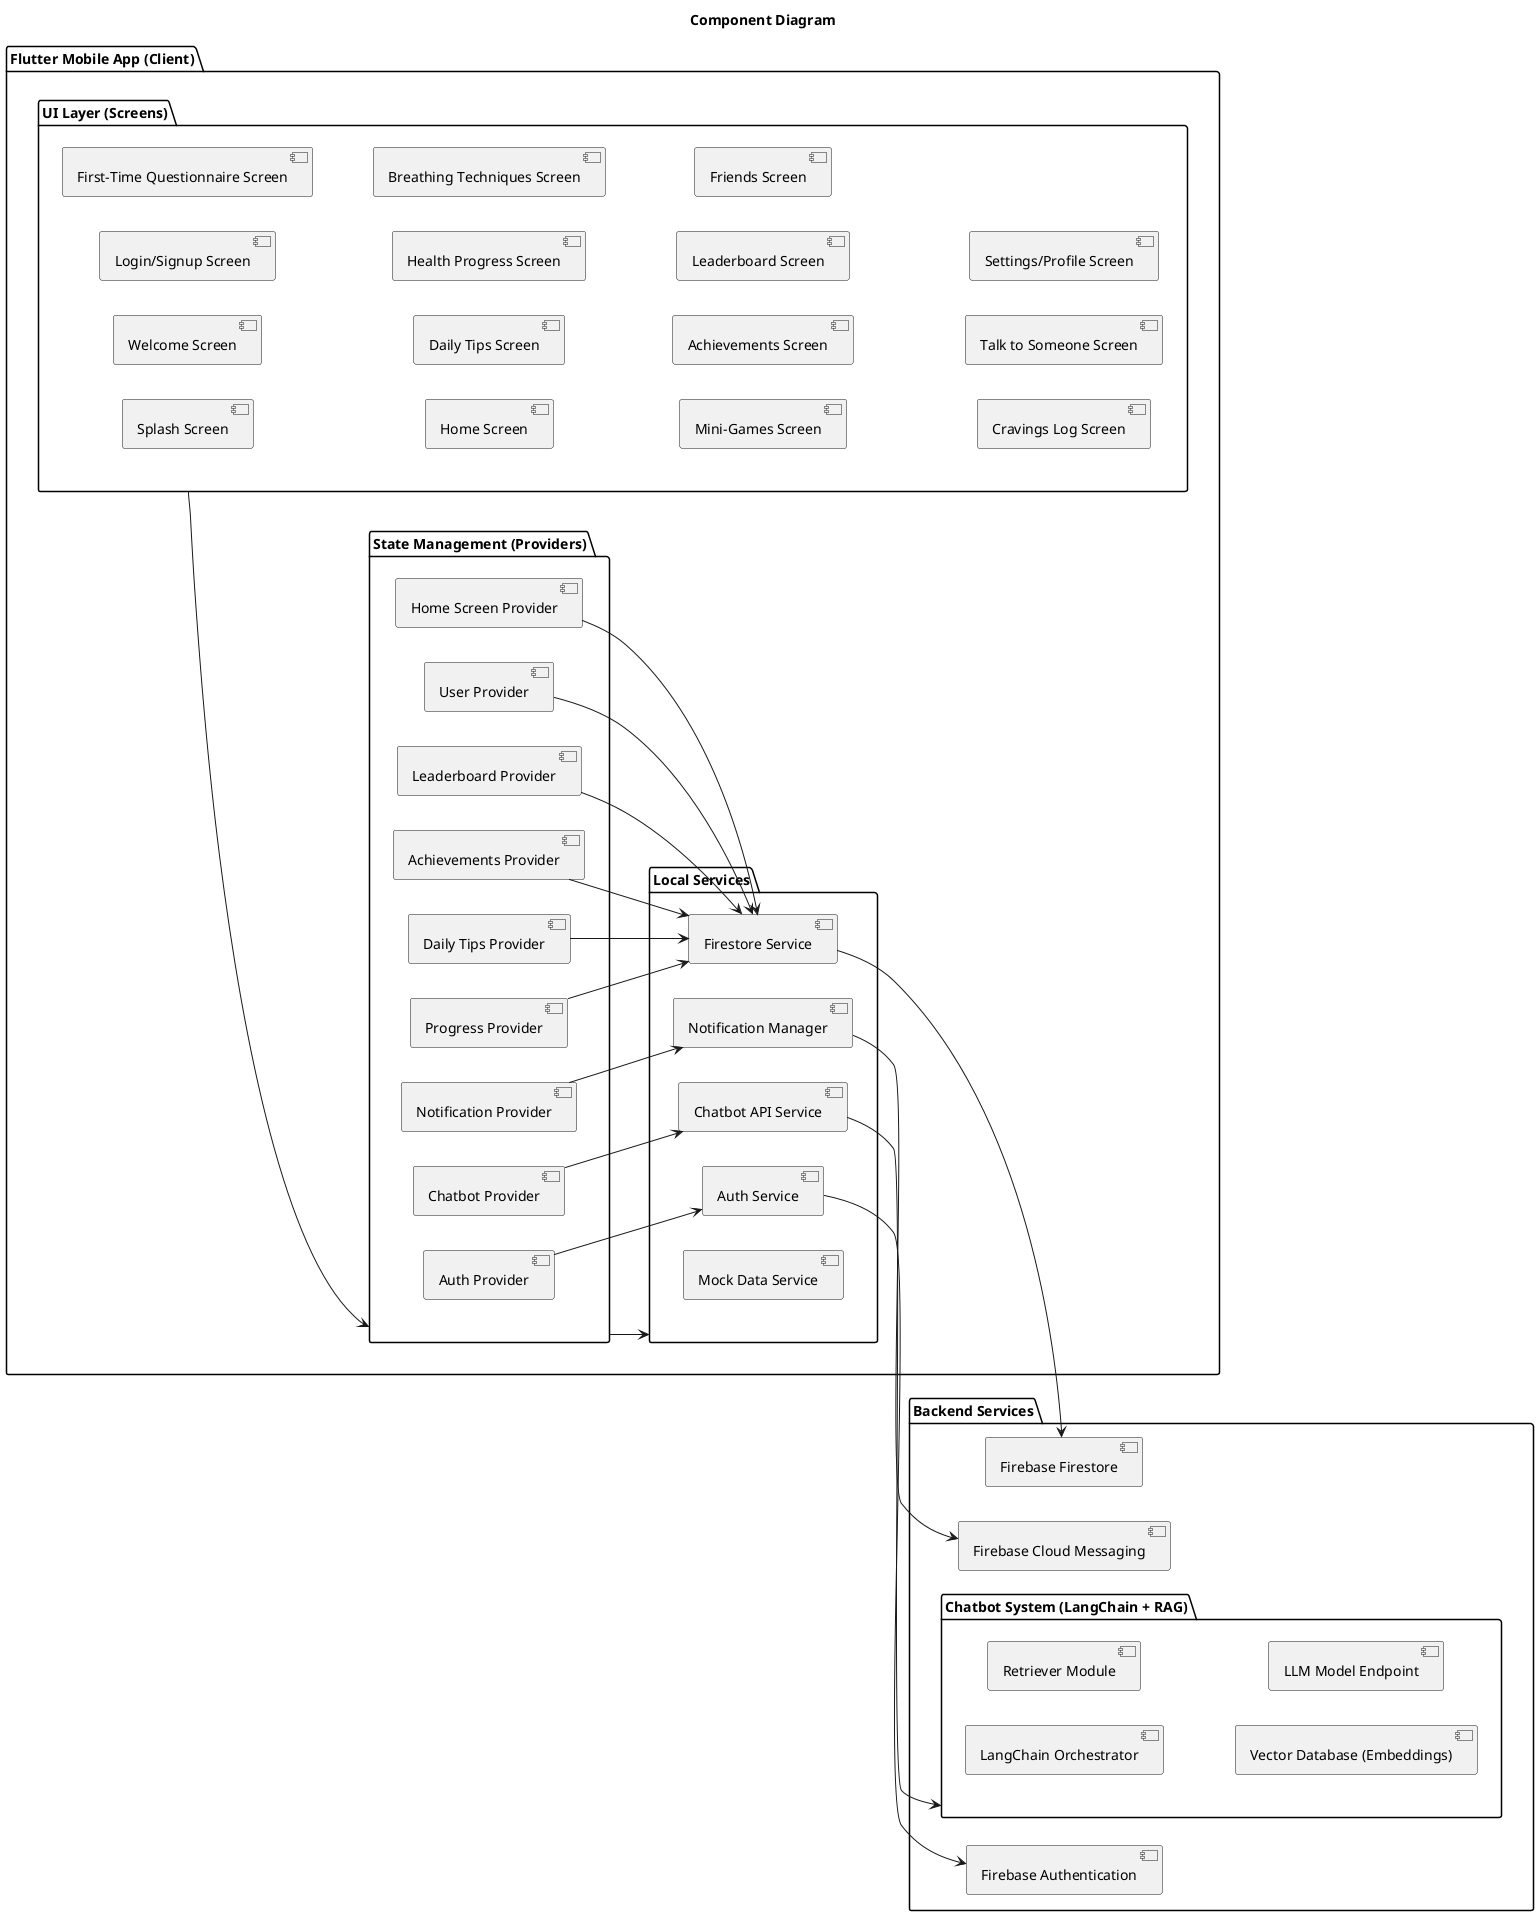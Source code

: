' ==========================
' COMPONENT DIAGRAM
' ==========================
@startuml
left to right direction
title Component Diagram

package "Flutter Mobile App (Client)" {
  
  package "UI Layer (Screens)" {
    [Splash Screen]
    [Welcome Screen]
    [Login/Signup Screen]
    [First-Time Questionnaire Screen]
    [Home Screen]
    [Daily Tips Screen]
    [Health Progress Screen]
    [Breathing Techniques Screen]
    [Mini-Games Screen]
    [Achievements Screen]
    [Leaderboard Screen]
    [Friends Screen]
    [Cravings Log Screen]
    [Talk to Someone Screen]
    [Settings/Profile Screen]
  }
  
  package "State Management (Providers)" {
    [Home Screen Provider]
    [User Provider]
    [Leaderboard Provider]
    [Achievements Provider]
    [Notification Provider]
    [Daily Tips Provider]
    [Chatbot Provider]
    [Auth Provider]
    [Progress Provider]
  }

  package "Local Services" {
    [Firestore Service]
    [Auth Service]
    [Notification Manager]
    [Chatbot API Service]
    [Mock Data Service]
  }

  ' Connections
  [UI Layer (Screens)] --> [State Management (Providers)]
  [State Management (Providers)] --> [Local Services]
}

package "Backend Services" {
  [Firebase Authentication]
  [Firebase Firestore]
  [Firebase Cloud Messaging]
  package "Chatbot System (LangChain + RAG)" {
    [Chatbot API Service]
    [LangChain Orchestrator]
    [Retriever Module]
    [Vector Database (Embeddings)]
    [LLM Model Endpoint]
  }
}

' Communication paths
[Auth Service] --> [Firebase Authentication]
[Firestore Service] --> [Firebase Firestore]
[Notification Manager] --> [Firebase Cloud Messaging]
[Chatbot API Service] --> [Chatbot System (LangChain + RAG)]

' Data Flows
[Auth Provider] --> [Auth Service]
[User Provider] --> [Firestore Service]
[Leaderboard Provider] --> [Firestore Service]
[Achievements Provider] --> [Firestore Service]
[Daily Tips Provider] --> [Firestore Service]
[Progress Provider] --> [Firestore Service]
[Home Screen Provider] --> [Firestore Service]
[Chatbot Provider] --> [Chatbot API Service]
[Notification Provider] --> [Notification Manager]

@enduml



' ==========================
' COMPONENT DIAGRAM CHATBOT
' ==========================
@startuml
title Component Diagram - Chatbot Subsystem

component "Flutter App" as APP {
  [UI Layer] 
  [Chat Screen]
  [HTTP Client]
}

component "ngrok Tunnel" as NG

component "FastAPI Backend" as API {
  [API Gateway (/chat)]
  [Request Validator]
  [Session Manager]
}

component "LangChain Orchestrator" as LC {
  [Prompt Builder]
  [Conversation Manager]
  [RAG Pipeline]
  [Fallback Handler]
}

component "Semantic Classifier" as SEM
component "Vector Store\n(ChromaDB)" as VS
component "User Memory\n(Buffer/Store)" as MEM
component "Firebase\n(User Profiles)" as FB
component "LLM Provider\n(OpenRouter/Groq)" as LLM
component "Web Search API\n(Serper)" as WS

APP --> NG : HTTPS POST /chat
NG --> API : Forwarded request
API --> FB : Load user profile
API --> MEM : Load conversation memory
API --> SEM : Classify intent
SEM --> API : Relevant / Not Relevant
API --> LC : Forward message + profile + memory
LC --> VS : Retrieve top-k docs
VS --> LC : Docs
LC --> LLM : Query with prompt
LLM --> LC : Draft answer
LC --> WS : (if fallback needed) Search snippets
WS --> LC : Snippets
LC --> MEM : Append new exchange  
MEM --> API : Confirmation
API --> NG : JSON reply
NG --> APP : Response
APP --> [Chat Screen] : Render reply

@enduml